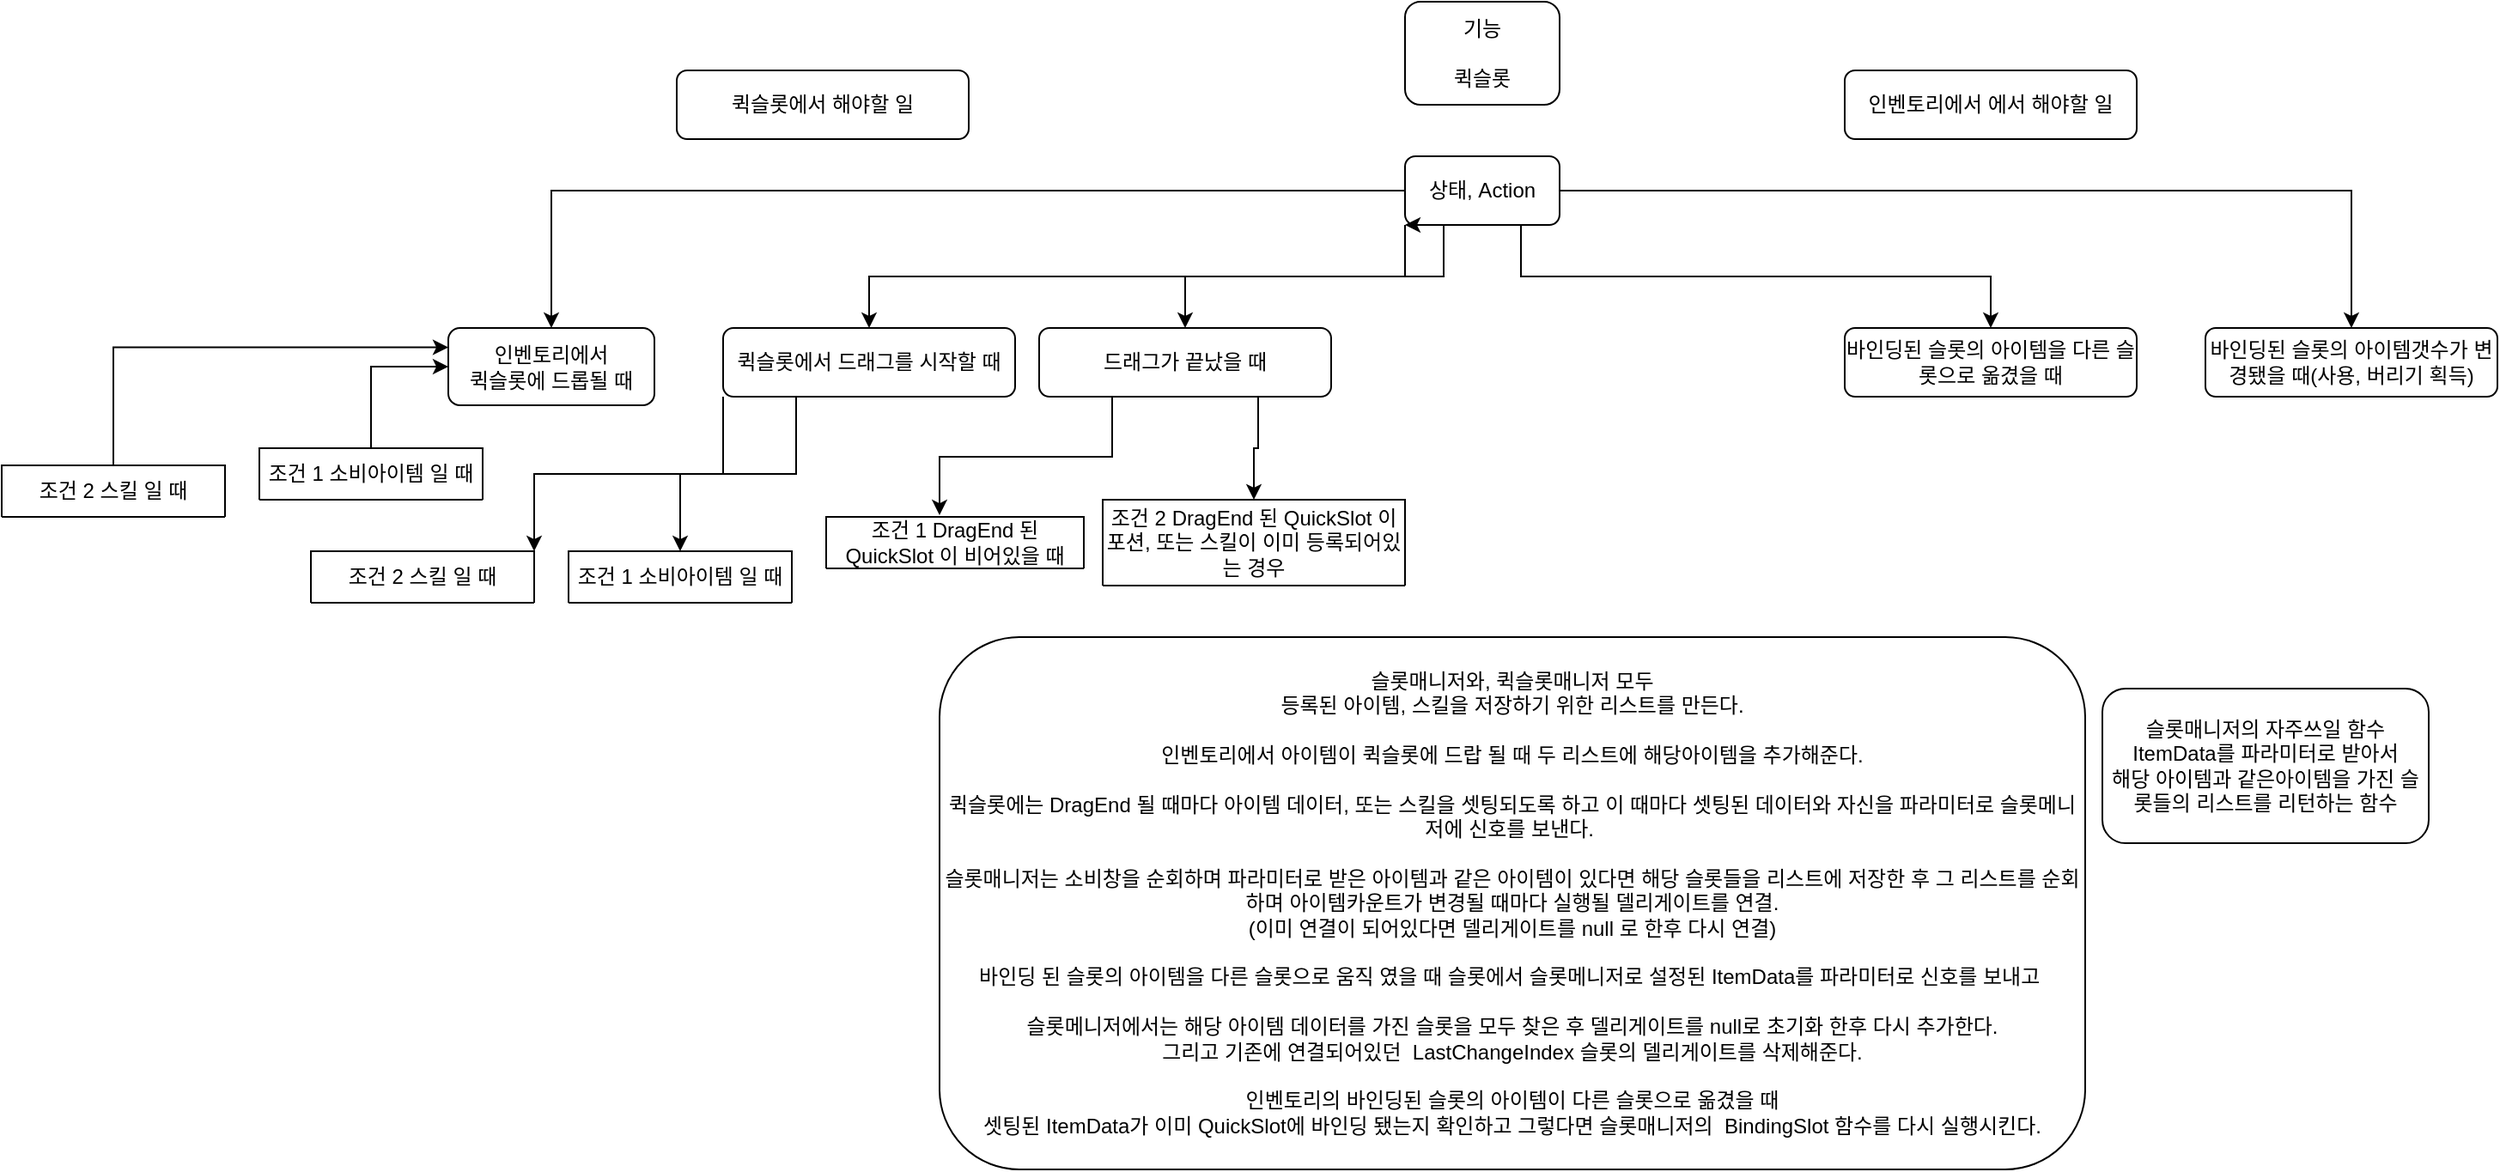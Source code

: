 <mxfile version="21.6.5" type="device">
  <diagram id="C5RBs43oDa-KdzZeNtuy" name="Page-1">
    <mxGraphModel dx="2131" dy="767" grid="1" gridSize="10" guides="1" tooltips="1" connect="1" arrows="1" fold="1" page="1" pageScale="1" pageWidth="827" pageHeight="1169" math="0" shadow="0">
      <root>
        <mxCell id="WIyWlLk6GJQsqaUBKTNV-0" />
        <mxCell id="WIyWlLk6GJQsqaUBKTNV-1" parent="WIyWlLk6GJQsqaUBKTNV-0" />
        <mxCell id="40pjFghJT_TEUv-CEexI-0" value="기능&lt;br&gt;&lt;br&gt;퀵슬롯" style="rounded=1;whiteSpace=wrap;html=1;" parent="WIyWlLk6GJQsqaUBKTNV-1" vertex="1">
          <mxGeometry x="414" y="30" width="90" height="60" as="geometry" />
        </mxCell>
        <mxCell id="rQ5peRrFgbungoV4VilV-2" style="edgeStyle=orthogonalEdgeStyle;rounded=0;orthogonalLoop=1;jettySize=auto;html=1;exitX=0;exitY=0.5;exitDx=0;exitDy=0;" parent="WIyWlLk6GJQsqaUBKTNV-1" source="40pjFghJT_TEUv-CEexI-5" target="40pjFghJT_TEUv-CEexI-8" edge="1">
          <mxGeometry relative="1" as="geometry" />
        </mxCell>
        <mxCell id="rQ5peRrFgbungoV4VilV-3" style="edgeStyle=orthogonalEdgeStyle;rounded=0;orthogonalLoop=1;jettySize=auto;html=1;exitX=0;exitY=1;exitDx=0;exitDy=0;entryX=0.5;entryY=0;entryDx=0;entryDy=0;" parent="WIyWlLk6GJQsqaUBKTNV-1" source="40pjFghJT_TEUv-CEexI-5" target="40pjFghJT_TEUv-CEexI-7" edge="1">
          <mxGeometry relative="1" as="geometry" />
        </mxCell>
        <mxCell id="rQ5peRrFgbungoV4VilV-4" style="edgeStyle=orthogonalEdgeStyle;rounded=0;orthogonalLoop=1;jettySize=auto;html=1;exitX=0.25;exitY=1;exitDx=0;exitDy=0;entryX=0.5;entryY=0;entryDx=0;entryDy=0;" parent="WIyWlLk6GJQsqaUBKTNV-1" source="40pjFghJT_TEUv-CEexI-5" target="rQ5peRrFgbungoV4VilV-1" edge="1">
          <mxGeometry relative="1" as="geometry" />
        </mxCell>
        <mxCell id="rQ5peRrFgbungoV4VilV-6" style="edgeStyle=orthogonalEdgeStyle;rounded=0;orthogonalLoop=1;jettySize=auto;html=1;exitX=0.75;exitY=1;exitDx=0;exitDy=0;entryX=0.5;entryY=0;entryDx=0;entryDy=0;" parent="WIyWlLk6GJQsqaUBKTNV-1" source="40pjFghJT_TEUv-CEexI-5" target="rQ5peRrFgbungoV4VilV-5" edge="1">
          <mxGeometry relative="1" as="geometry" />
        </mxCell>
        <mxCell id="rQ5peRrFgbungoV4VilV-8" style="edgeStyle=orthogonalEdgeStyle;rounded=0;orthogonalLoop=1;jettySize=auto;html=1;exitX=1;exitY=0.5;exitDx=0;exitDy=0;entryX=0.5;entryY=0;entryDx=0;entryDy=0;" parent="WIyWlLk6GJQsqaUBKTNV-1" source="40pjFghJT_TEUv-CEexI-5" target="rQ5peRrFgbungoV4VilV-7" edge="1">
          <mxGeometry relative="1" as="geometry" />
        </mxCell>
        <mxCell id="40pjFghJT_TEUv-CEexI-5" value="상태, Action" style="rounded=1;whiteSpace=wrap;html=1;" parent="WIyWlLk6GJQsqaUBKTNV-1" vertex="1">
          <mxGeometry x="414" y="120" width="90" height="40" as="geometry" />
        </mxCell>
        <mxCell id="rQ5peRrFgbungoV4VilV-24" style="edgeStyle=orthogonalEdgeStyle;rounded=0;orthogonalLoop=1;jettySize=auto;html=1;exitX=0.25;exitY=1;exitDx=0;exitDy=0;entryX=0.5;entryY=0;entryDx=0;entryDy=0;" parent="WIyWlLk6GJQsqaUBKTNV-1" source="40pjFghJT_TEUv-CEexI-7" target="rQ5peRrFgbungoV4VilV-20" edge="1">
          <mxGeometry relative="1" as="geometry" />
        </mxCell>
        <mxCell id="rQ5peRrFgbungoV4VilV-28" style="edgeStyle=orthogonalEdgeStyle;rounded=0;orthogonalLoop=1;jettySize=auto;html=1;exitX=0;exitY=1;exitDx=0;exitDy=0;entryX=1;entryY=0;entryDx=0;entryDy=0;" parent="WIyWlLk6GJQsqaUBKTNV-1" source="40pjFghJT_TEUv-CEexI-7" target="rQ5peRrFgbungoV4VilV-22" edge="1">
          <mxGeometry relative="1" as="geometry" />
        </mxCell>
        <mxCell id="40pjFghJT_TEUv-CEexI-7" value="퀵슬롯에서 드래그를 시작할 때" style="rounded=1;whiteSpace=wrap;html=1;" parent="WIyWlLk6GJQsqaUBKTNV-1" vertex="1">
          <mxGeometry x="17" y="220" width="170" height="40" as="geometry" />
        </mxCell>
        <mxCell id="40pjFghJT_TEUv-CEexI-8" value="인벤토리에서&lt;br&gt;퀵슬롯에 드롭될 때" style="rounded=1;whiteSpace=wrap;html=1;" parent="WIyWlLk6GJQsqaUBKTNV-1" vertex="1">
          <mxGeometry x="-143" y="220" width="120" height="45" as="geometry" />
        </mxCell>
        <mxCell id="rQ5peRrFgbungoV4VilV-11" style="edgeStyle=orthogonalEdgeStyle;rounded=0;orthogonalLoop=1;jettySize=auto;html=1;exitX=0.5;exitY=0;exitDx=0;exitDy=0;entryX=0;entryY=0.5;entryDx=0;entryDy=0;" parent="WIyWlLk6GJQsqaUBKTNV-1" source="Ds2CYM-AN2nWmtIw234r-91" target="40pjFghJT_TEUv-CEexI-8" edge="1">
          <mxGeometry relative="1" as="geometry" />
        </mxCell>
        <mxCell id="Ds2CYM-AN2nWmtIw234r-91" value="조건 1 소비아이템 일 때" style="swimlane;fontStyle=0;childLayout=stackLayout;horizontal=1;startSize=30;horizontalStack=0;resizeParent=1;resizeParentMax=0;resizeLast=0;collapsible=1;marginBottom=0;whiteSpace=wrap;html=1;" parent="WIyWlLk6GJQsqaUBKTNV-1" vertex="1" collapsed="1">
          <mxGeometry x="-253" y="290" width="130" height="30" as="geometry">
            <mxRectangle x="-220" y="330" width="290" height="310" as="alternateBounds" />
          </mxGeometry>
        </mxCell>
        <mxCell id="Ds2CYM-AN2nWmtIw234r-92" value="&lt;span style=&quot;text-align: center;&quot;&gt;&lt;br&gt;&lt;/span&gt;" style="text;strokeColor=none;fillColor=none;align=left;verticalAlign=middle;spacingLeft=4;spacingRight=4;overflow=hidden;points=[[0,0.5],[1,0.5]];portConstraint=eastwest;rotatable=0;whiteSpace=wrap;html=1;" parent="Ds2CYM-AN2nWmtIw234r-91" vertex="1">
          <mxGeometry y="30" width="290" height="280" as="geometry" />
        </mxCell>
        <mxCell id="rQ5peRrFgbungoV4VilV-0" style="edgeStyle=orthogonalEdgeStyle;rounded=0;orthogonalLoop=1;jettySize=auto;html=1;exitX=0.25;exitY=1;exitDx=0;exitDy=0;entryX=0;entryY=1;entryDx=0;entryDy=0;" parent="WIyWlLk6GJQsqaUBKTNV-1" source="40pjFghJT_TEUv-CEexI-5" target="40pjFghJT_TEUv-CEexI-5" edge="1">
          <mxGeometry relative="1" as="geometry" />
        </mxCell>
        <mxCell id="rQ5peRrFgbungoV4VilV-15" style="edgeStyle=orthogonalEdgeStyle;rounded=0;orthogonalLoop=1;jettySize=auto;html=1;exitX=0.25;exitY=1;exitDx=0;exitDy=0;entryX=0.44;entryY=-0.033;entryDx=0;entryDy=0;entryPerimeter=0;" parent="WIyWlLk6GJQsqaUBKTNV-1" source="rQ5peRrFgbungoV4VilV-1" target="rQ5peRrFgbungoV4VilV-13" edge="1">
          <mxGeometry relative="1" as="geometry" />
        </mxCell>
        <mxCell id="rQ5peRrFgbungoV4VilV-18" style="edgeStyle=orthogonalEdgeStyle;rounded=0;orthogonalLoop=1;jettySize=auto;html=1;exitX=0.75;exitY=1;exitDx=0;exitDy=0;" parent="WIyWlLk6GJQsqaUBKTNV-1" source="rQ5peRrFgbungoV4VilV-1" target="rQ5peRrFgbungoV4VilV-16" edge="1">
          <mxGeometry relative="1" as="geometry" />
        </mxCell>
        <mxCell id="rQ5peRrFgbungoV4VilV-1" value="드래그가 끝났을 때" style="rounded=1;whiteSpace=wrap;html=1;" parent="WIyWlLk6GJQsqaUBKTNV-1" vertex="1">
          <mxGeometry x="201" y="220" width="170" height="40" as="geometry" />
        </mxCell>
        <mxCell id="rQ5peRrFgbungoV4VilV-5" value="바인딩된 슬롯의 아이템을 다른 슬롯으로 옮겼을 때" style="rounded=1;whiteSpace=wrap;html=1;" parent="WIyWlLk6GJQsqaUBKTNV-1" vertex="1">
          <mxGeometry x="670" y="220" width="170" height="40" as="geometry" />
        </mxCell>
        <mxCell id="rQ5peRrFgbungoV4VilV-7" value="바인딩된 슬롯의 아이템갯수가 변경됐을 때(사용, 버리기 획득)" style="rounded=1;whiteSpace=wrap;html=1;" parent="WIyWlLk6GJQsqaUBKTNV-1" vertex="1">
          <mxGeometry x="880" y="220" width="170" height="40" as="geometry" />
        </mxCell>
        <mxCell id="rQ5peRrFgbungoV4VilV-19" style="edgeStyle=orthogonalEdgeStyle;rounded=0;orthogonalLoop=1;jettySize=auto;html=1;exitX=0.5;exitY=0;exitDx=0;exitDy=0;entryX=0;entryY=0.25;entryDx=0;entryDy=0;" parent="WIyWlLk6GJQsqaUBKTNV-1" source="rQ5peRrFgbungoV4VilV-9" target="40pjFghJT_TEUv-CEexI-8" edge="1">
          <mxGeometry relative="1" as="geometry" />
        </mxCell>
        <mxCell id="rQ5peRrFgbungoV4VilV-9" value="조건 2 스킬 일 때" style="swimlane;fontStyle=0;childLayout=stackLayout;horizontal=1;startSize=30;horizontalStack=0;resizeParent=1;resizeParentMax=0;resizeLast=0;collapsible=1;marginBottom=0;whiteSpace=wrap;html=1;" parent="WIyWlLk6GJQsqaUBKTNV-1" vertex="1" collapsed="1">
          <mxGeometry x="-403" y="300" width="130" height="30" as="geometry">
            <mxRectangle x="-220" y="330" width="290" height="310" as="alternateBounds" />
          </mxGeometry>
        </mxCell>
        <mxCell id="rQ5peRrFgbungoV4VilV-10" value="&lt;span style=&quot;text-align: center;&quot;&gt;&lt;br&gt;&lt;/span&gt;" style="text;strokeColor=none;fillColor=none;align=left;verticalAlign=middle;spacingLeft=4;spacingRight=4;overflow=hidden;points=[[0,0.5],[1,0.5]];portConstraint=eastwest;rotatable=0;whiteSpace=wrap;html=1;" parent="rQ5peRrFgbungoV4VilV-9" vertex="1">
          <mxGeometry y="30" width="290" height="280" as="geometry" />
        </mxCell>
        <mxCell id="rQ5peRrFgbungoV4VilV-13" value="조건 1 DragEnd 된 QuickSlot 이 비어있을 때" style="swimlane;fontStyle=0;childLayout=stackLayout;horizontal=1;startSize=30;horizontalStack=0;resizeParent=1;resizeParentMax=0;resizeLast=0;collapsible=1;marginBottom=0;whiteSpace=wrap;html=1;" parent="WIyWlLk6GJQsqaUBKTNV-1" vertex="1" collapsed="1">
          <mxGeometry x="77" y="330" width="150" height="30" as="geometry">
            <mxRectangle x="300" y="320" width="290" height="310" as="alternateBounds" />
          </mxGeometry>
        </mxCell>
        <mxCell id="rQ5peRrFgbungoV4VilV-14" value="&lt;span style=&quot;text-align: center;&quot;&gt;&lt;br&gt;&lt;/span&gt;" style="text;strokeColor=none;fillColor=none;align=left;verticalAlign=middle;spacingLeft=4;spacingRight=4;overflow=hidden;points=[[0,0.5],[1,0.5]];portConstraint=eastwest;rotatable=0;whiteSpace=wrap;html=1;" parent="rQ5peRrFgbungoV4VilV-13" vertex="1">
          <mxGeometry y="30" width="290" height="280" as="geometry" />
        </mxCell>
        <mxCell id="rQ5peRrFgbungoV4VilV-16" value="조건 2 DragEnd 된 QuickSlot 이 포션, 또는 스킬이 이미 등록되어있는 경우" style="swimlane;fontStyle=0;childLayout=stackLayout;horizontal=1;startSize=120;horizontalStack=0;resizeParent=1;resizeParentMax=0;resizeLast=0;collapsible=1;marginBottom=0;whiteSpace=wrap;html=1;" parent="WIyWlLk6GJQsqaUBKTNV-1" vertex="1" collapsed="1">
          <mxGeometry x="238" y="320" width="176" height="50" as="geometry">
            <mxRectangle x="238" y="320" width="170" height="170" as="alternateBounds" />
          </mxGeometry>
        </mxCell>
        <mxCell id="rQ5peRrFgbungoV4VilV-17" value="&lt;span style=&quot;text-align: center;&quot;&gt;데이터를 변경하기 전&lt;br&gt;TempSlot에 데이터를 먼저 옮긴다.&lt;br&gt;&lt;br&gt;&lt;/span&gt;" style="text;strokeColor=none;fillColor=none;align=left;verticalAlign=middle;spacingLeft=4;spacingRight=4;overflow=hidden;points=[[0,0.5],[1,0.5]];portConstraint=eastwest;rotatable=0;whiteSpace=wrap;html=1;" parent="rQ5peRrFgbungoV4VilV-16" vertex="1">
          <mxGeometry y="120" width="170" height="50" as="geometry" />
        </mxCell>
        <mxCell id="rQ5peRrFgbungoV4VilV-20" value="조건 1 소비아이템 일 때" style="swimlane;fontStyle=0;childLayout=stackLayout;horizontal=1;startSize=30;horizontalStack=0;resizeParent=1;resizeParentMax=0;resizeLast=0;collapsible=1;marginBottom=0;whiteSpace=wrap;html=1;" parent="WIyWlLk6GJQsqaUBKTNV-1" vertex="1" collapsed="1">
          <mxGeometry x="-73" y="350" width="130" height="30" as="geometry">
            <mxRectangle x="-220" y="330" width="290" height="310" as="alternateBounds" />
          </mxGeometry>
        </mxCell>
        <mxCell id="rQ5peRrFgbungoV4VilV-21" value="&lt;span style=&quot;text-align: center;&quot;&gt;&lt;br&gt;&lt;/span&gt;" style="text;strokeColor=none;fillColor=none;align=left;verticalAlign=middle;spacingLeft=4;spacingRight=4;overflow=hidden;points=[[0,0.5],[1,0.5]];portConstraint=eastwest;rotatable=0;whiteSpace=wrap;html=1;" parent="rQ5peRrFgbungoV4VilV-20" vertex="1">
          <mxGeometry y="30" width="290" height="280" as="geometry" />
        </mxCell>
        <mxCell id="rQ5peRrFgbungoV4VilV-22" value="조건 2 스킬 일 때" style="swimlane;fontStyle=0;childLayout=stackLayout;horizontal=1;startSize=30;horizontalStack=0;resizeParent=1;resizeParentMax=0;resizeLast=0;collapsible=1;marginBottom=0;whiteSpace=wrap;html=1;" parent="WIyWlLk6GJQsqaUBKTNV-1" vertex="1" collapsed="1">
          <mxGeometry x="-223" y="350" width="130" height="30" as="geometry">
            <mxRectangle x="-220" y="330" width="290" height="310" as="alternateBounds" />
          </mxGeometry>
        </mxCell>
        <mxCell id="rQ5peRrFgbungoV4VilV-23" value="&lt;span style=&quot;text-align: center;&quot;&gt;&lt;br&gt;&lt;/span&gt;" style="text;strokeColor=none;fillColor=none;align=left;verticalAlign=middle;spacingLeft=4;spacingRight=4;overflow=hidden;points=[[0,0.5],[1,0.5]];portConstraint=eastwest;rotatable=0;whiteSpace=wrap;html=1;" parent="rQ5peRrFgbungoV4VilV-22" vertex="1">
          <mxGeometry y="30" width="290" height="280" as="geometry" />
        </mxCell>
        <mxCell id="rQ5peRrFgbungoV4VilV-29" value="퀵슬롯에서 해야할 일" style="rounded=1;whiteSpace=wrap;html=1;" parent="WIyWlLk6GJQsqaUBKTNV-1" vertex="1">
          <mxGeometry x="-10" y="70" width="170" height="40" as="geometry" />
        </mxCell>
        <mxCell id="rQ5peRrFgbungoV4VilV-30" value="인벤토리에서 에서 해야할 일" style="rounded=1;whiteSpace=wrap;html=1;" parent="WIyWlLk6GJQsqaUBKTNV-1" vertex="1">
          <mxGeometry x="670" y="70" width="170" height="40" as="geometry" />
        </mxCell>
        <mxCell id="rQ5peRrFgbungoV4VilV-31" value="슬롯매니저와, 퀵슬롯매니저 모두&lt;br&gt;등록된 아이템, 스킬을 저장하기 위한 리스트를 만든다.&lt;br&gt;&lt;br&gt;인벤토리에서 아이템이 퀵슬롯에 드랍 될 때 두 리스트에 해당아이템을 추가해준다.&lt;br&gt;&lt;br&gt;퀵슬롯에는 DragEnd 될 때마다 아이템 데이터, 또는 스킬을 셋팅되도록 하고 이 때마다 셋팅된 데이터와 자신을 파라미터로 슬롯메니저에 신호를 보낸다.&amp;nbsp;&lt;br&gt;&lt;br&gt;슬롯매니저는 소비창을 순회하며 파라미터로 받은 아이템과 같은 아이템이 있다면 해당 슬롯들을 리스트에 저장한 후 그 리스트를 순회하며 아이템카운트가 변경될 때마다 실행될 델리게이트를 연결.&lt;br&gt;(이미 연결이 되어있다면 델리게이트를 null 로 한후 다시 연결)&lt;br&gt;&lt;br&gt;바인딩 된 슬롯의 아이템을 다른 슬롯으로 움직 였을 때 슬롯에서 슬롯메니저로 설정된 ItemData를 파라미터로 신호를 보내고&amp;nbsp;&lt;br&gt;&lt;br&gt;슬롯메니저에서는 해당 아이템 데이터를 가진 슬롯을 모두 찾은 후 델리게이트를 null로 초기화 한후 다시 추가한다.&lt;br&gt;그리고 기존에 연결되어있던&amp;nbsp; LastChangeIndex 슬롯의 델리게이트를 삭제해준다.&lt;br&gt;&lt;br&gt;인벤토리의 바인딩된 슬롯의 아이템이 다른 슬롯으로 옮겼을 때&lt;br&gt;셋팅된 ItemData가 이미 QuickSlot에 바인딩 됐는지 확인하고 그렇다면 슬롯매니저의&amp;nbsp; BindingSlot 함수를 다시 실행시킨다." style="rounded=1;whiteSpace=wrap;html=1;" parent="WIyWlLk6GJQsqaUBKTNV-1" vertex="1">
          <mxGeometry x="143" y="400" width="667" height="310" as="geometry" />
        </mxCell>
        <mxCell id="lOOKa-izg4shljwDk_-W-0" value="슬롯매니저의 자주쓰일 함수&lt;br&gt;ItemData를 파라미터로 받아서&lt;br&gt;해당 아이템과 같은아이템을 가진 슬롯들의 리스트를 리턴하는 함수" style="rounded=1;whiteSpace=wrap;html=1;" vertex="1" parent="WIyWlLk6GJQsqaUBKTNV-1">
          <mxGeometry x="820" y="430" width="190" height="90" as="geometry" />
        </mxCell>
      </root>
    </mxGraphModel>
  </diagram>
</mxfile>
